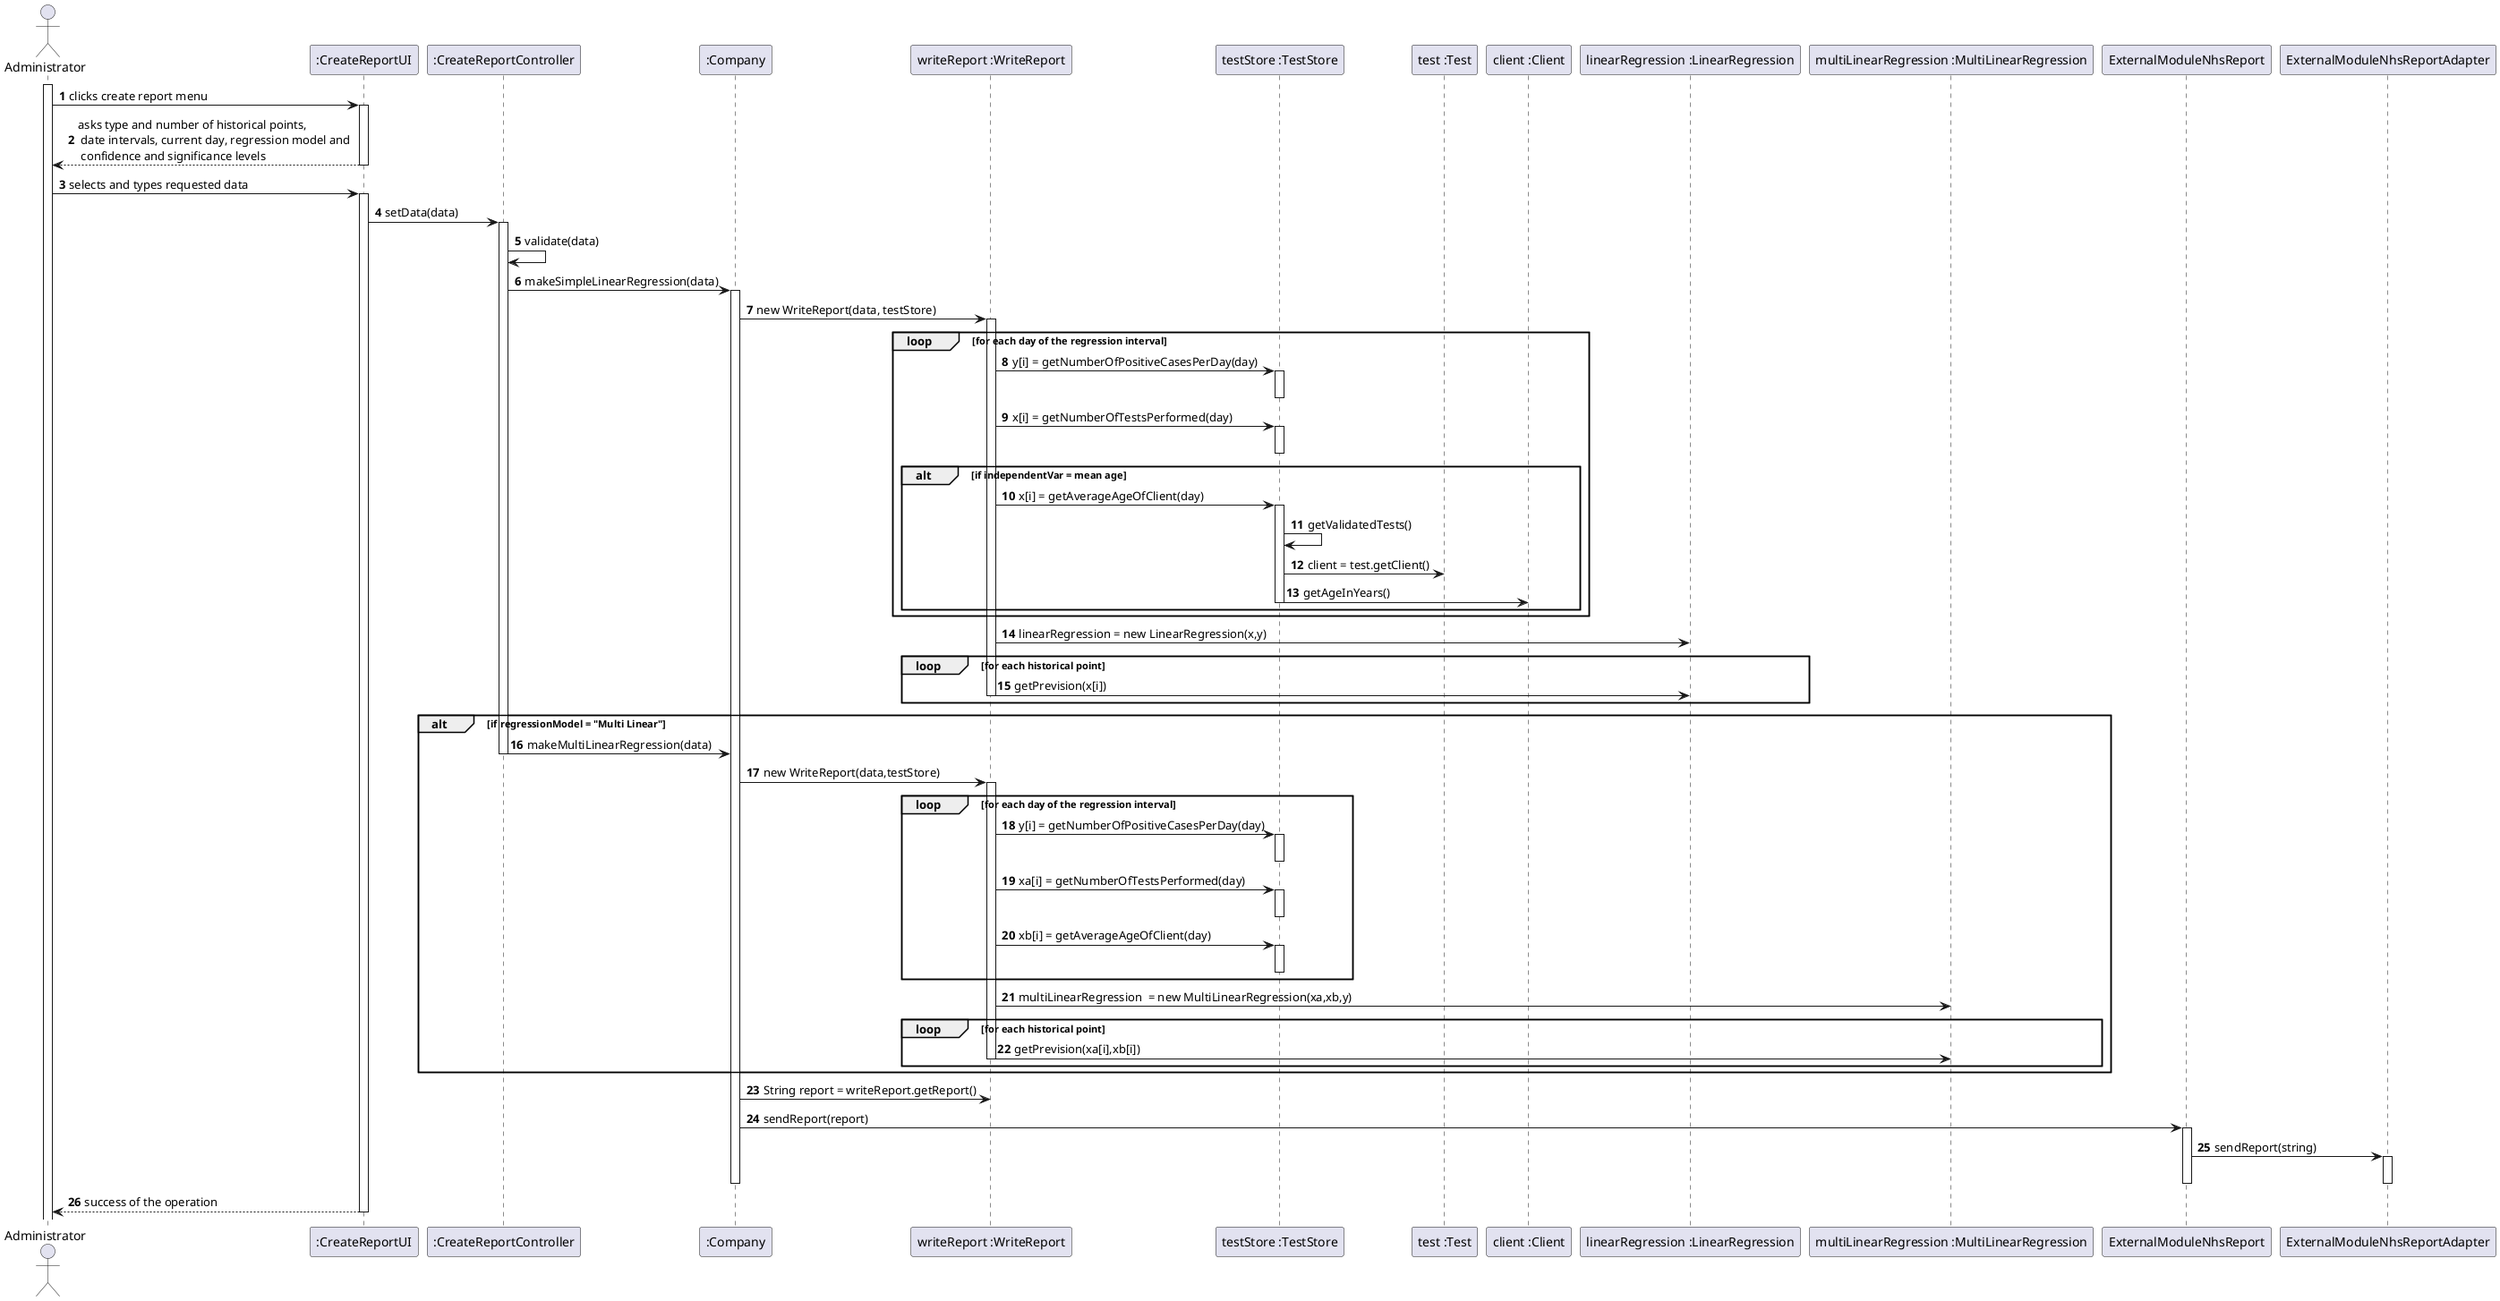 @startuml

autonumber

actor "Administrator" as admin
participant ":CreateReportUI" as ui
participant ":CreateReportController" as ctrl
participant ":Company" as company
participant "writeReport :WriteReport"
participant "testStore :TestStore"
participant "test :Test"
participant "client :Client"
participant "linearRegression :LinearRegression"
participant "multiLinearRegression :MultiLinearRegression"
participant ExternalModuleNhsReport as interface
participant ExternalModuleNhsReportAdapter as adapter



activate admin
admin -> ui : clicks create report menu
activate ui
ui --> admin : asks type and number of historical points,\n date intervals, current day, regression model and \n confidence and significance levels
deactivate ui
admin -> ui : selects and types requested data
activate ui
ui -> ctrl : setData(data)
activate ctrl
ctrl-> ctrl : validate(data)
ctrl -> company : makeSimpleLinearRegression(data)
activate company
company -> "writeReport :WriteReport" : new WriteReport(data, testStore)
activate "writeReport :WriteReport"
loop for each day of the regression interval
"writeReport :WriteReport" -> "testStore :TestStore" : y[i] = getNumberOfPositiveCasesPerDay(day)
activate "testStore :TestStore"
deactivate "testStore :TestStore"
"writeReport :WriteReport" -> "testStore :TestStore" : x[i] = getNumberOfTestsPerformed(day)
activate "testStore :TestStore"
deactivate "testStore :TestStore"
alt if independentVar = mean age
"writeReport :WriteReport" -> "testStore :TestStore" : x[i] = getAverageAgeOfClient(day)
activate "testStore :TestStore"
"testStore :TestStore" -> "testStore :TestStore" : getValidatedTests()
"testStore :TestStore" -> "test :Test" : client = test.getClient()
"testStore :TestStore" -> "client :Client" : getAgeInYears()
deactivate "testStore :TestStore"
end
end
"writeReport :WriteReport" -> "linearRegression :LinearRegression" : linearRegression = new LinearRegression(x,y)
loop for each historical point
"writeReport :WriteReport" -> "linearRegression :LinearRegression" : getPrevision(x[i])
deactivate "writeReport :WriteReport"
end
alt if regressionModel = "Multi Linear"
ctrl -> company : makeMultiLinearRegression(data)
deactivate ctrl
company -> "writeReport :WriteReport" : new WriteReport(data,testStore)
activate "writeReport :WriteReport"
loop for each day of the regression interval
"writeReport :WriteReport" -> "testStore :TestStore" : y[i] = getNumberOfPositiveCasesPerDay(day)
activate "testStore :TestStore"
deactivate "testStore :TestStore"
"writeReport :WriteReport" -> "testStore :TestStore" : xa[i] = getNumberOfTestsPerformed(day)
activate "testStore :TestStore"
deactivate "testStore :TestStore"
"writeReport :WriteReport" -> "testStore :TestStore" : xb[i] = getAverageAgeOfClient(day)
activate "testStore :TestStore"
deactivate "testStore :TestStore"
end
"writeReport :WriteReport" -> "multiLinearRegression :MultiLinearRegression" : multiLinearRegression  = new MultiLinearRegression(xa,xb,y)
loop for each historical point
"writeReport :WriteReport" -> "multiLinearRegression :MultiLinearRegression" : getPrevision(xa[i],xb[i])
deactivate "writeReport :WriteReport"
end
end
company -> "writeReport :WriteReport" : String report = writeReport.getReport()
company -> interface : sendReport(report)
activate interface
interface -> adapter : sendReport(string)
activate adapter
deactivate interface
deactivate adapter
deactivate company
ui --> admin : success of the operation
deactivate ui

@enduml